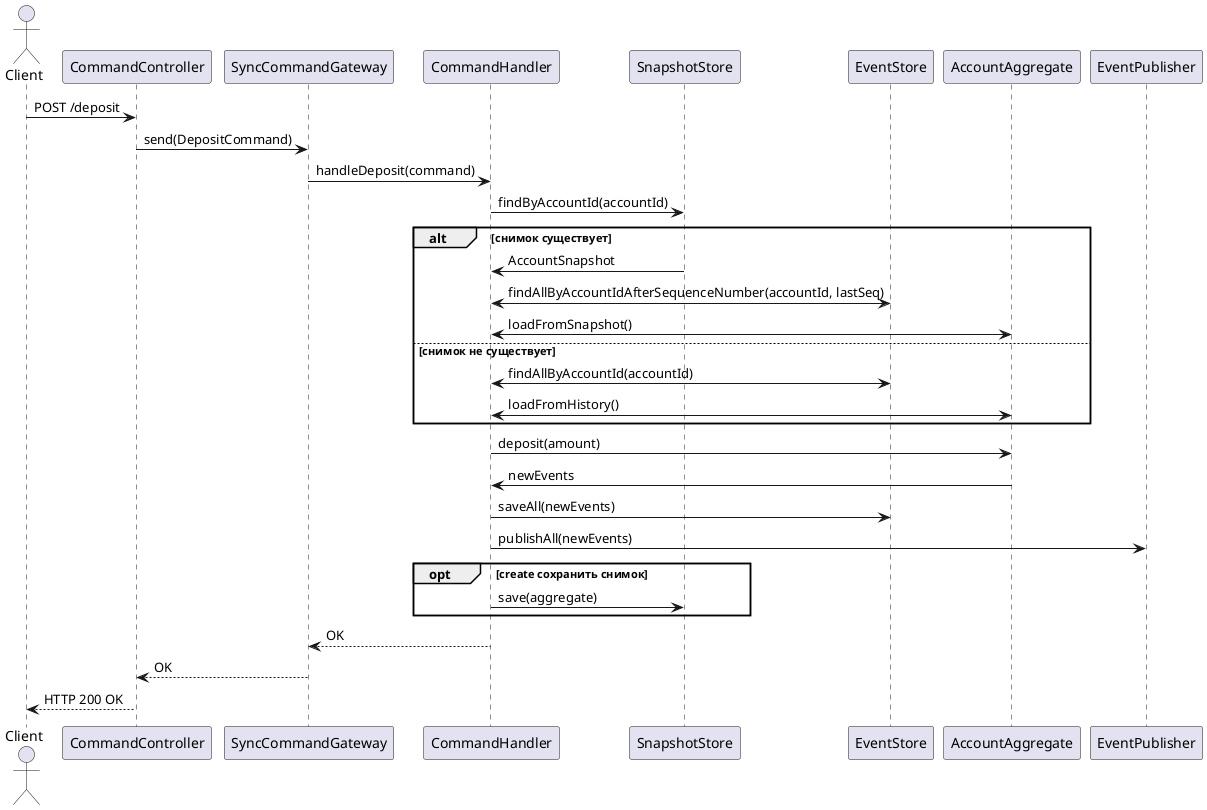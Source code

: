 @startuml

'skinparam sequenceParticipantPadding 1
actor Client

participant CommandController
participant SyncCommandGateway
participant CommandHandler
participant SnapshotStore
participant EventStore
participant AccountAggregate
participant EventPublisher

Client -> CommandController: POST /deposit
CommandController -> SyncCommandGateway: send(DepositCommand)
SyncCommandGateway -> CommandHandler: handleDeposit(command)
CommandHandler -> SnapshotStore: findByAccountId(accountId)

alt снимок существует
    SnapshotStore -> CommandHandler: AccountSnapshot
    CommandHandler <-> EventStore: findAllByAccountIdAfterSequenceNumber(accountId, lastSeq)
    CommandHandler <-> AccountAggregate: loadFromSnapshot()
else снимок не существует
    CommandHandler <-> EventStore: findAllByAccountId(accountId)
    CommandHandler <-> AccountAggregate: loadFromHistory()
end

CommandHandler -> AccountAggregate: deposit(amount)
AccountAggregate -> CommandHandler: newEvents
CommandHandler -> EventStore: saveAll(newEvents)
CommandHandler -> EventPublisher: publishAll(newEvents)

opt create сохранить снимок
    CommandHandler -> SnapshotStore: save(aggregate)
end

CommandHandler --> SyncCommandGateway: OK
SyncCommandGateway --> CommandController: OK
CommandController --> Client: HTTP 200 OK
@enduml
